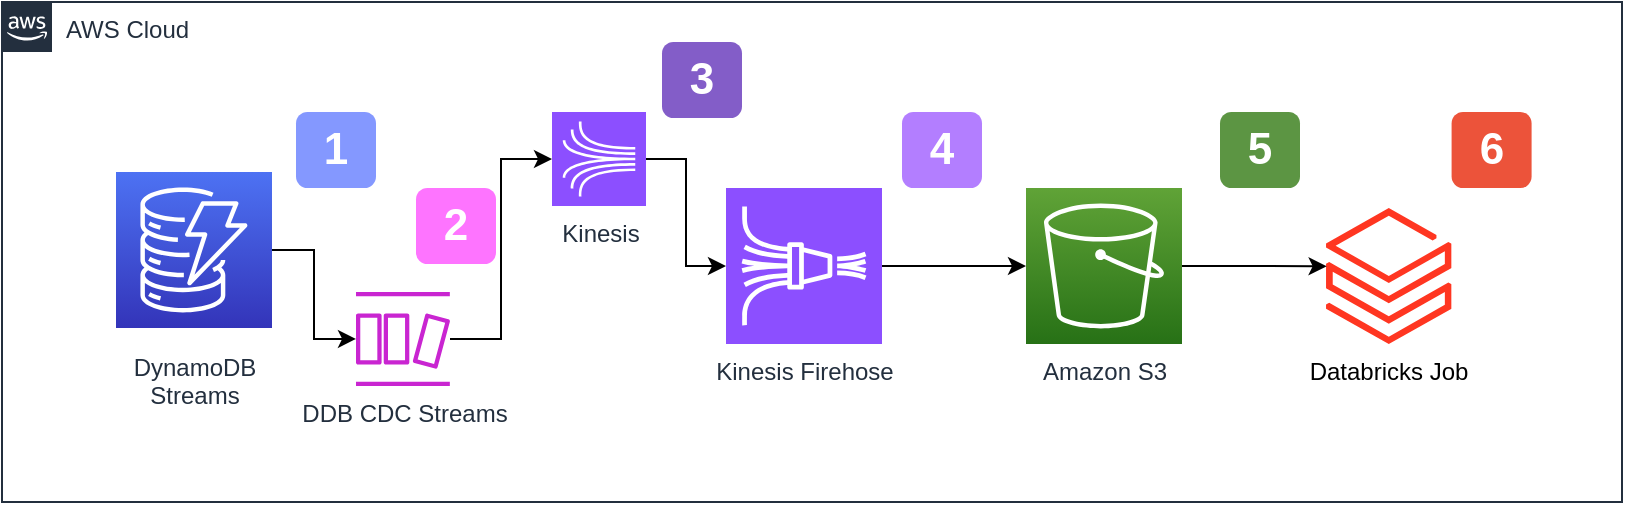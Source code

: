 <mxfile version="23.1.1" type="github">
  <diagram id="Ht1M8jgEwFfnCIfOTk4-" name="Page-1">
    <mxGraphModel dx="1054" dy="642" grid="1" gridSize="10" guides="1" tooltips="1" connect="1" arrows="1" fold="1" page="1" pageScale="1" pageWidth="827" pageHeight="1169" math="0" shadow="0">
      <root>
        <mxCell id="0" />
        <mxCell id="1" parent="0" />
        <mxCell id="jZVaUwOg5UY3L9NAnvdq-71" value="AWS Cloud" style="points=[[0,0],[0.25,0],[0.5,0],[0.75,0],[1,0],[1,0.25],[1,0.5],[1,0.75],[1,1],[0.75,1],[0.5,1],[0.25,1],[0,1],[0,0.75],[0,0.5],[0,0.25]];outlineConnect=0;gradientColor=none;html=1;whiteSpace=wrap;fontSize=12;fontStyle=0;shape=mxgraph.aws4.group;grIcon=mxgraph.aws4.group_aws_cloud_alt;strokeColor=#232F3E;fillColor=none;verticalAlign=top;align=left;spacingLeft=30;fontColor=#232F3E;dashed=0;labelBackgroundColor=none;container=1;pointerEvents=0;collapsible=0;recursiveResize=0;" parent="1" vertex="1">
          <mxGeometry x="10" y="90" width="810" height="250" as="geometry" />
        </mxCell>
        <mxCell id="Wj6Mqb6L498lgjpcX7kD-5" style="edgeStyle=orthogonalEdgeStyle;rounded=0;orthogonalLoop=1;jettySize=auto;html=1;" edge="1" parent="jZVaUwOg5UY3L9NAnvdq-71" source="jZVaUwOg5UY3L9NAnvdq-77" target="Wj6Mqb6L498lgjpcX7kD-4">
          <mxGeometry relative="1" as="geometry" />
        </mxCell>
        <mxCell id="jZVaUwOg5UY3L9NAnvdq-77" value="DynamoDB&lt;br&gt;Streams&lt;br&gt;" style="outlineConnect=0;fontColor=#232F3E;gradientColor=#4D72F3;gradientDirection=north;fillColor=#3334B9;strokeColor=#ffffff;dashed=0;verticalLabelPosition=bottom;verticalAlign=top;align=center;html=1;fontSize=12;fontStyle=0;aspect=fixed;shape=mxgraph.aws4.resourceIcon;resIcon=mxgraph.aws4.dynamodb;labelBackgroundColor=#ffffff;spacingTop=6;" parent="jZVaUwOg5UY3L9NAnvdq-71" vertex="1">
          <mxGeometry x="57.0" y="85" width="78" height="78" as="geometry" />
        </mxCell>
        <mxCell id="Wj6Mqb6L498lgjpcX7kD-1" value="1" style="rounded=1;whiteSpace=wrap;html=1;fillColor=#8498ff;strokeColor=none;fontColor=#FFFFFF;fontStyle=1;fontSize=22;labelBackgroundColor=none;" vertex="1" parent="jZVaUwOg5UY3L9NAnvdq-71">
          <mxGeometry x="147" y="55" width="40" height="38" as="geometry" />
        </mxCell>
        <mxCell id="Wj6Mqb6L498lgjpcX7kD-4" value="DDB CDC Streams" style="sketch=0;outlineConnect=0;fontColor=#232F3E;gradientColor=none;fillColor=#C925D1;strokeColor=none;dashed=0;verticalLabelPosition=bottom;verticalAlign=top;align=center;html=1;fontSize=12;fontStyle=0;aspect=fixed;pointerEvents=1;shape=mxgraph.aws4.dynamodb_stream;" vertex="1" parent="jZVaUwOg5UY3L9NAnvdq-71">
          <mxGeometry x="177" y="145" width="47" height="47" as="geometry" />
        </mxCell>
        <mxCell id="Wj6Mqb6L498lgjpcX7kD-7" value="2" style="rounded=1;whiteSpace=wrap;html=1;fillColor=#fe74ff;strokeColor=none;fontColor=#FFFFFF;fontStyle=1;fontSize=22;labelBackgroundColor=none;" vertex="1" parent="jZVaUwOg5UY3L9NAnvdq-71">
          <mxGeometry x="207" y="93" width="40" height="38" as="geometry" />
        </mxCell>
        <mxCell id="Wj6Mqb6L498lgjpcX7kD-12" value="Kinesis" style="sketch=0;points=[[0,0,0],[0.25,0,0],[0.5,0,0],[0.75,0,0],[1,0,0],[0,1,0],[0.25,1,0],[0.5,1,0],[0.75,1,0],[1,1,0],[0,0.25,0],[0,0.5,0],[0,0.75,0],[1,0.25,0],[1,0.5,0],[1,0.75,0]];outlineConnect=0;fontColor=#232F3E;fillColor=#8C4FFF;strokeColor=#ffffff;dashed=0;verticalLabelPosition=bottom;verticalAlign=top;align=center;html=1;fontSize=12;fontStyle=0;aspect=fixed;shape=mxgraph.aws4.resourceIcon;resIcon=mxgraph.aws4.kinesis;" vertex="1" parent="jZVaUwOg5UY3L9NAnvdq-71">
          <mxGeometry x="275" y="55" width="47" height="47" as="geometry" />
        </mxCell>
        <mxCell id="Wj6Mqb6L498lgjpcX7kD-13" style="edgeStyle=orthogonalEdgeStyle;rounded=0;orthogonalLoop=1;jettySize=auto;html=1;entryX=0;entryY=0.5;entryDx=0;entryDy=0;entryPerimeter=0;" edge="1" parent="jZVaUwOg5UY3L9NAnvdq-71" source="Wj6Mqb6L498lgjpcX7kD-4" target="Wj6Mqb6L498lgjpcX7kD-12">
          <mxGeometry relative="1" as="geometry" />
        </mxCell>
        <mxCell id="Wj6Mqb6L498lgjpcX7kD-15" value="4" style="rounded=1;whiteSpace=wrap;html=1;fillColor=#b37eff;strokeColor=none;fontColor=#FFFFFF;fontStyle=1;fontSize=22;labelBackgroundColor=none;" vertex="1" parent="jZVaUwOg5UY3L9NAnvdq-71">
          <mxGeometry x="450" y="55" width="40" height="38" as="geometry" />
        </mxCell>
        <mxCell id="Wj6Mqb6L498lgjpcX7kD-8" value="3" style="rounded=1;whiteSpace=wrap;html=1;fillColor=#835dc8;strokeColor=none;fontColor=#FFFFFF;fontStyle=1;fontSize=22;labelBackgroundColor=none;" vertex="1" parent="jZVaUwOg5UY3L9NAnvdq-71">
          <mxGeometry x="330" y="20" width="40" height="38" as="geometry" />
        </mxCell>
        <mxCell id="jZVaUwOg5UY3L9NAnvdq-73" value="Amazon S3" style="outlineConnect=0;fontColor=#232F3E;gradientColor=#60A337;gradientDirection=north;fillColor=#277116;strokeColor=#ffffff;dashed=0;verticalLabelPosition=bottom;verticalAlign=top;align=center;html=1;fontSize=12;fontStyle=0;aspect=fixed;shape=mxgraph.aws4.resourceIcon;resIcon=mxgraph.aws4.s3;labelBackgroundColor=none;" parent="1" vertex="1">
          <mxGeometry x="522" y="183" width="78" height="78" as="geometry" />
        </mxCell>
        <mxCell id="Wj6Mqb6L498lgjpcX7kD-3" style="edgeStyle=orthogonalEdgeStyle;rounded=0;orthogonalLoop=1;jettySize=auto;html=1;" edge="1" parent="1" source="Wj6Mqb6L498lgjpcX7kD-2" target="jZVaUwOg5UY3L9NAnvdq-73">
          <mxGeometry relative="1" as="geometry" />
        </mxCell>
        <mxCell id="Wj6Mqb6L498lgjpcX7kD-2" value="Kinesis Firehose" style="sketch=0;points=[[0,0,0],[0.25,0,0],[0.5,0,0],[0.75,0,0],[1,0,0],[0,1,0],[0.25,1,0],[0.5,1,0],[0.75,1,0],[1,1,0],[0,0.25,0],[0,0.5,0],[0,0.75,0],[1,0.25,0],[1,0.5,0],[1,0.75,0]];outlineConnect=0;fontColor=#232F3E;fillColor=#8C4FFF;strokeColor=#ffffff;dashed=0;verticalLabelPosition=bottom;verticalAlign=top;align=center;html=1;fontSize=12;fontStyle=0;aspect=fixed;shape=mxgraph.aws4.resourceIcon;resIcon=mxgraph.aws4.kinesis_data_firehose;" vertex="1" parent="1">
          <mxGeometry x="372" y="183" width="78" height="78" as="geometry" />
        </mxCell>
        <mxCell id="-QjtrjUzRDEMRZ5MF8oH-28" value="5" style="rounded=1;whiteSpace=wrap;html=1;fillColor=#5c9543;strokeColor=none;fontColor=#FFFFFF;fontStyle=1;fontSize=22;labelBackgroundColor=none;" parent="1" vertex="1">
          <mxGeometry x="619" y="145" width="40" height="38" as="geometry" />
        </mxCell>
        <mxCell id="Wj6Mqb6L498lgjpcX7kD-9" value="Databricks Job" style="image;aspect=fixed;html=1;points=[];align=center;fontSize=12;image=img/lib/azure2/analytics/Azure_Databricks.svg;" vertex="1" parent="1">
          <mxGeometry x="672" y="193" width="62.8" height="68" as="geometry" />
        </mxCell>
        <mxCell id="Wj6Mqb6L498lgjpcX7kD-10" style="edgeStyle=orthogonalEdgeStyle;rounded=0;orthogonalLoop=1;jettySize=auto;html=1;entryX=0.005;entryY=0.429;entryDx=0;entryDy=0;entryPerimeter=0;" edge="1" parent="1" source="jZVaUwOg5UY3L9NAnvdq-73" target="Wj6Mqb6L498lgjpcX7kD-9">
          <mxGeometry relative="1" as="geometry" />
        </mxCell>
        <mxCell id="Wj6Mqb6L498lgjpcX7kD-11" value="6" style="rounded=1;whiteSpace=wrap;html=1;fillColor=#ec533a;strokeColor=none;fontColor=#FFFFFF;fontStyle=1;fontSize=22;labelBackgroundColor=none;" vertex="1" parent="1">
          <mxGeometry x="734.8" y="145" width="40" height="38" as="geometry" />
        </mxCell>
        <mxCell id="Wj6Mqb6L498lgjpcX7kD-14" style="edgeStyle=orthogonalEdgeStyle;rounded=0;orthogonalLoop=1;jettySize=auto;html=1;entryX=0;entryY=0.5;entryDx=0;entryDy=0;entryPerimeter=0;" edge="1" parent="1" source="Wj6Mqb6L498lgjpcX7kD-12" target="Wj6Mqb6L498lgjpcX7kD-2">
          <mxGeometry relative="1" as="geometry" />
        </mxCell>
      </root>
    </mxGraphModel>
  </diagram>
</mxfile>
